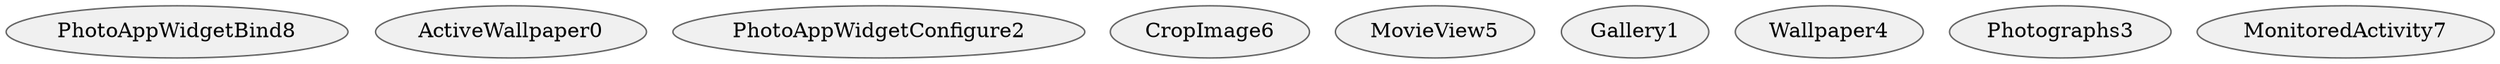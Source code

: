 digraph {
fontname="Helvetica";
node[style="filled,solid", colorscheme=greys3, fillcolor=1, color=3];
PhotoAppWidgetBind8;
ActiveWallpaper0;
PhotoAppWidgetConfigure2;
CropImage6;
MovieView5;
Gallery1;
Wallpaper4;
Photographs3;
MonitoredActivity7;
}